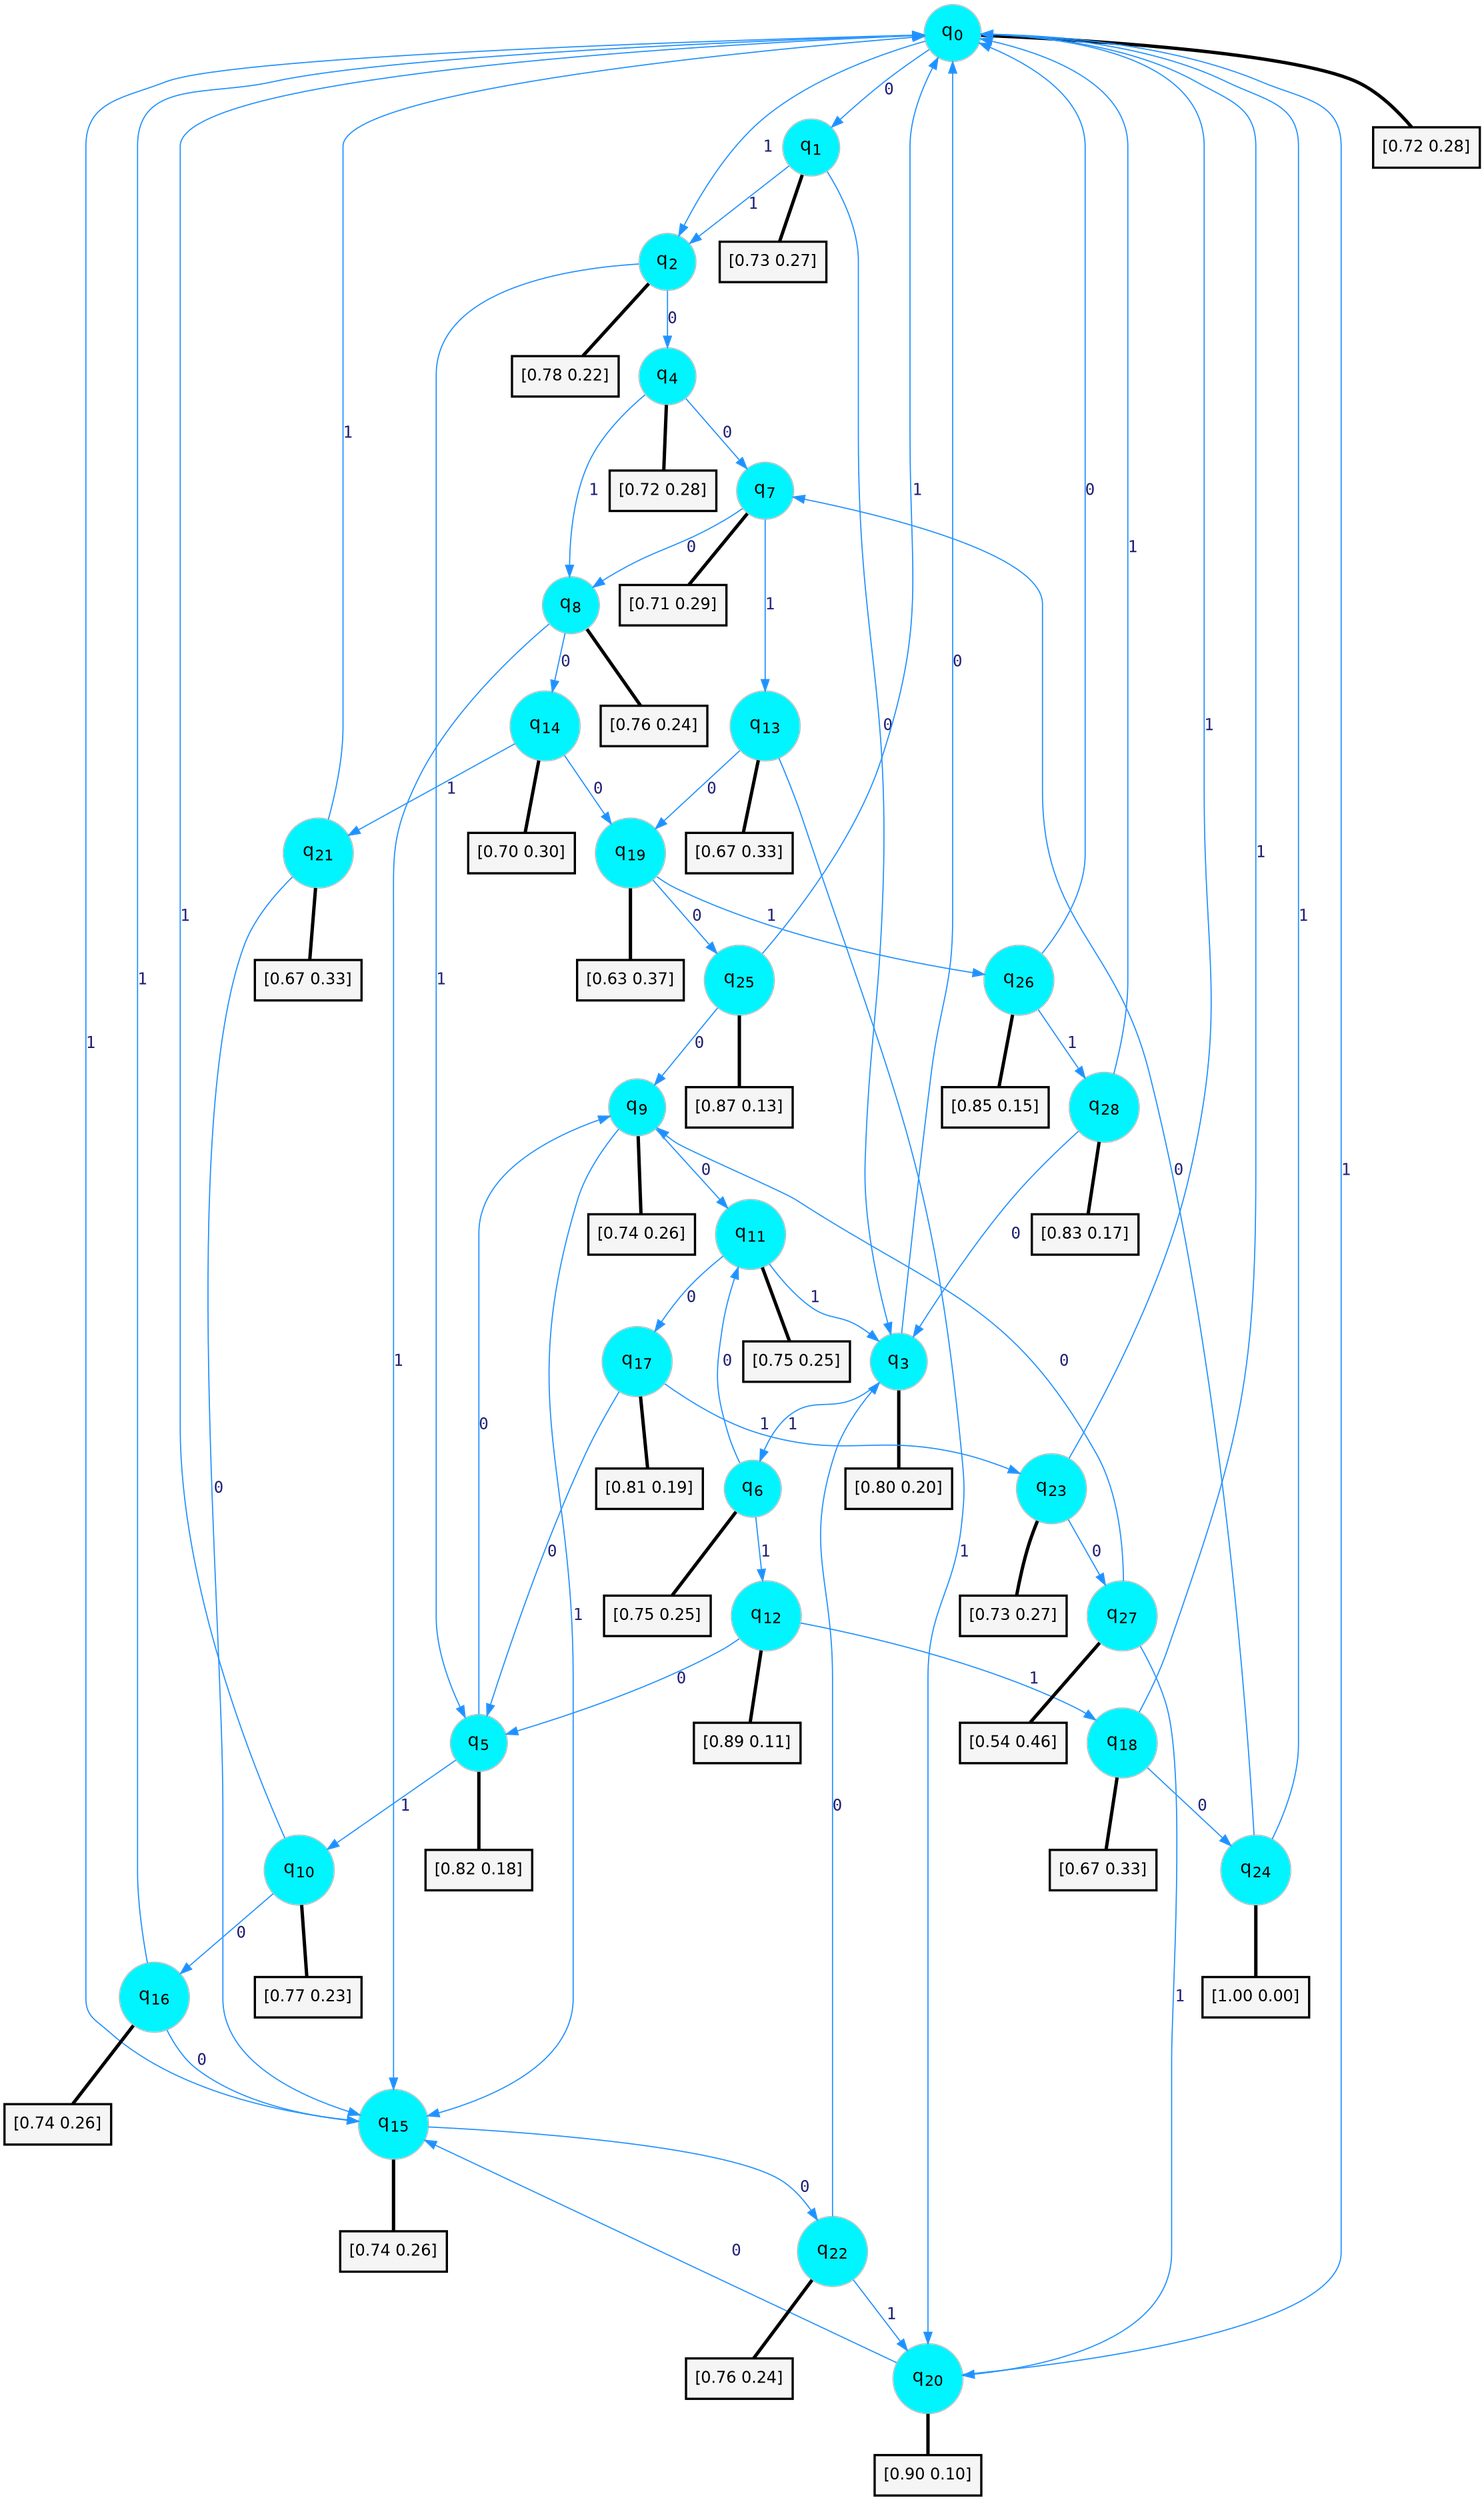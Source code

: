 digraph G {
graph [
bgcolor=transparent, dpi=300, rankdir=TD, size="40,25"];
node [
color=gray, fillcolor=turquoise1, fontcolor=black, fontname=Helvetica, fontsize=16, fontweight=bold, shape=circle, style=filled];
edge [
arrowsize=1, color=dodgerblue1, fontcolor=midnightblue, fontname=courier, fontweight=bold, penwidth=1, style=solid, weight=20];
0[label=<q<SUB>0</SUB>>];
1[label=<q<SUB>1</SUB>>];
2[label=<q<SUB>2</SUB>>];
3[label=<q<SUB>3</SUB>>];
4[label=<q<SUB>4</SUB>>];
5[label=<q<SUB>5</SUB>>];
6[label=<q<SUB>6</SUB>>];
7[label=<q<SUB>7</SUB>>];
8[label=<q<SUB>8</SUB>>];
9[label=<q<SUB>9</SUB>>];
10[label=<q<SUB>10</SUB>>];
11[label=<q<SUB>11</SUB>>];
12[label=<q<SUB>12</SUB>>];
13[label=<q<SUB>13</SUB>>];
14[label=<q<SUB>14</SUB>>];
15[label=<q<SUB>15</SUB>>];
16[label=<q<SUB>16</SUB>>];
17[label=<q<SUB>17</SUB>>];
18[label=<q<SUB>18</SUB>>];
19[label=<q<SUB>19</SUB>>];
20[label=<q<SUB>20</SUB>>];
21[label=<q<SUB>21</SUB>>];
22[label=<q<SUB>22</SUB>>];
23[label=<q<SUB>23</SUB>>];
24[label=<q<SUB>24</SUB>>];
25[label=<q<SUB>25</SUB>>];
26[label=<q<SUB>26</SUB>>];
27[label=<q<SUB>27</SUB>>];
28[label=<q<SUB>28</SUB>>];
29[label="[0.72 0.28]", shape=box,fontcolor=black, fontname=Helvetica, fontsize=14, penwidth=2, fillcolor=whitesmoke,color=black];
30[label="[0.73 0.27]", shape=box,fontcolor=black, fontname=Helvetica, fontsize=14, penwidth=2, fillcolor=whitesmoke,color=black];
31[label="[0.78 0.22]", shape=box,fontcolor=black, fontname=Helvetica, fontsize=14, penwidth=2, fillcolor=whitesmoke,color=black];
32[label="[0.80 0.20]", shape=box,fontcolor=black, fontname=Helvetica, fontsize=14, penwidth=2, fillcolor=whitesmoke,color=black];
33[label="[0.72 0.28]", shape=box,fontcolor=black, fontname=Helvetica, fontsize=14, penwidth=2, fillcolor=whitesmoke,color=black];
34[label="[0.82 0.18]", shape=box,fontcolor=black, fontname=Helvetica, fontsize=14, penwidth=2, fillcolor=whitesmoke,color=black];
35[label="[0.75 0.25]", shape=box,fontcolor=black, fontname=Helvetica, fontsize=14, penwidth=2, fillcolor=whitesmoke,color=black];
36[label="[0.71 0.29]", shape=box,fontcolor=black, fontname=Helvetica, fontsize=14, penwidth=2, fillcolor=whitesmoke,color=black];
37[label="[0.76 0.24]", shape=box,fontcolor=black, fontname=Helvetica, fontsize=14, penwidth=2, fillcolor=whitesmoke,color=black];
38[label="[0.74 0.26]", shape=box,fontcolor=black, fontname=Helvetica, fontsize=14, penwidth=2, fillcolor=whitesmoke,color=black];
39[label="[0.77 0.23]", shape=box,fontcolor=black, fontname=Helvetica, fontsize=14, penwidth=2, fillcolor=whitesmoke,color=black];
40[label="[0.75 0.25]", shape=box,fontcolor=black, fontname=Helvetica, fontsize=14, penwidth=2, fillcolor=whitesmoke,color=black];
41[label="[0.89 0.11]", shape=box,fontcolor=black, fontname=Helvetica, fontsize=14, penwidth=2, fillcolor=whitesmoke,color=black];
42[label="[0.67 0.33]", shape=box,fontcolor=black, fontname=Helvetica, fontsize=14, penwidth=2, fillcolor=whitesmoke,color=black];
43[label="[0.70 0.30]", shape=box,fontcolor=black, fontname=Helvetica, fontsize=14, penwidth=2, fillcolor=whitesmoke,color=black];
44[label="[0.74 0.26]", shape=box,fontcolor=black, fontname=Helvetica, fontsize=14, penwidth=2, fillcolor=whitesmoke,color=black];
45[label="[0.74 0.26]", shape=box,fontcolor=black, fontname=Helvetica, fontsize=14, penwidth=2, fillcolor=whitesmoke,color=black];
46[label="[0.81 0.19]", shape=box,fontcolor=black, fontname=Helvetica, fontsize=14, penwidth=2, fillcolor=whitesmoke,color=black];
47[label="[0.67 0.33]", shape=box,fontcolor=black, fontname=Helvetica, fontsize=14, penwidth=2, fillcolor=whitesmoke,color=black];
48[label="[0.63 0.37]", shape=box,fontcolor=black, fontname=Helvetica, fontsize=14, penwidth=2, fillcolor=whitesmoke,color=black];
49[label="[0.90 0.10]", shape=box,fontcolor=black, fontname=Helvetica, fontsize=14, penwidth=2, fillcolor=whitesmoke,color=black];
50[label="[0.67 0.33]", shape=box,fontcolor=black, fontname=Helvetica, fontsize=14, penwidth=2, fillcolor=whitesmoke,color=black];
51[label="[0.76 0.24]", shape=box,fontcolor=black, fontname=Helvetica, fontsize=14, penwidth=2, fillcolor=whitesmoke,color=black];
52[label="[0.73 0.27]", shape=box,fontcolor=black, fontname=Helvetica, fontsize=14, penwidth=2, fillcolor=whitesmoke,color=black];
53[label="[1.00 0.00]", shape=box,fontcolor=black, fontname=Helvetica, fontsize=14, penwidth=2, fillcolor=whitesmoke,color=black];
54[label="[0.87 0.13]", shape=box,fontcolor=black, fontname=Helvetica, fontsize=14, penwidth=2, fillcolor=whitesmoke,color=black];
55[label="[0.85 0.15]", shape=box,fontcolor=black, fontname=Helvetica, fontsize=14, penwidth=2, fillcolor=whitesmoke,color=black];
56[label="[0.54 0.46]", shape=box,fontcolor=black, fontname=Helvetica, fontsize=14, penwidth=2, fillcolor=whitesmoke,color=black];
57[label="[0.83 0.17]", shape=box,fontcolor=black, fontname=Helvetica, fontsize=14, penwidth=2, fillcolor=whitesmoke,color=black];
0->1 [label=0];
0->2 [label=1];
0->29 [arrowhead=none, penwidth=3,color=black];
1->3 [label=0];
1->2 [label=1];
1->30 [arrowhead=none, penwidth=3,color=black];
2->4 [label=0];
2->5 [label=1];
2->31 [arrowhead=none, penwidth=3,color=black];
3->0 [label=0];
3->6 [label=1];
3->32 [arrowhead=none, penwidth=3,color=black];
4->7 [label=0];
4->8 [label=1];
4->33 [arrowhead=none, penwidth=3,color=black];
5->9 [label=0];
5->10 [label=1];
5->34 [arrowhead=none, penwidth=3,color=black];
6->11 [label=0];
6->12 [label=1];
6->35 [arrowhead=none, penwidth=3,color=black];
7->8 [label=0];
7->13 [label=1];
7->36 [arrowhead=none, penwidth=3,color=black];
8->14 [label=0];
8->15 [label=1];
8->37 [arrowhead=none, penwidth=3,color=black];
9->11 [label=0];
9->15 [label=1];
9->38 [arrowhead=none, penwidth=3,color=black];
10->16 [label=0];
10->0 [label=1];
10->39 [arrowhead=none, penwidth=3,color=black];
11->17 [label=0];
11->3 [label=1];
11->40 [arrowhead=none, penwidth=3,color=black];
12->5 [label=0];
12->18 [label=1];
12->41 [arrowhead=none, penwidth=3,color=black];
13->19 [label=0];
13->20 [label=1];
13->42 [arrowhead=none, penwidth=3,color=black];
14->19 [label=0];
14->21 [label=1];
14->43 [arrowhead=none, penwidth=3,color=black];
15->22 [label=0];
15->0 [label=1];
15->44 [arrowhead=none, penwidth=3,color=black];
16->15 [label=0];
16->0 [label=1];
16->45 [arrowhead=none, penwidth=3,color=black];
17->5 [label=0];
17->23 [label=1];
17->46 [arrowhead=none, penwidth=3,color=black];
18->24 [label=0];
18->0 [label=1];
18->47 [arrowhead=none, penwidth=3,color=black];
19->25 [label=0];
19->26 [label=1];
19->48 [arrowhead=none, penwidth=3,color=black];
20->15 [label=0];
20->0 [label=1];
20->49 [arrowhead=none, penwidth=3,color=black];
21->15 [label=0];
21->0 [label=1];
21->50 [arrowhead=none, penwidth=3,color=black];
22->3 [label=0];
22->20 [label=1];
22->51 [arrowhead=none, penwidth=3,color=black];
23->27 [label=0];
23->0 [label=1];
23->52 [arrowhead=none, penwidth=3,color=black];
24->7 [label=0];
24->0 [label=1];
24->53 [arrowhead=none, penwidth=3,color=black];
25->9 [label=0];
25->0 [label=1];
25->54 [arrowhead=none, penwidth=3,color=black];
26->0 [label=0];
26->28 [label=1];
26->55 [arrowhead=none, penwidth=3,color=black];
27->9 [label=0];
27->20 [label=1];
27->56 [arrowhead=none, penwidth=3,color=black];
28->3 [label=0];
28->0 [label=1];
28->57 [arrowhead=none, penwidth=3,color=black];
}
